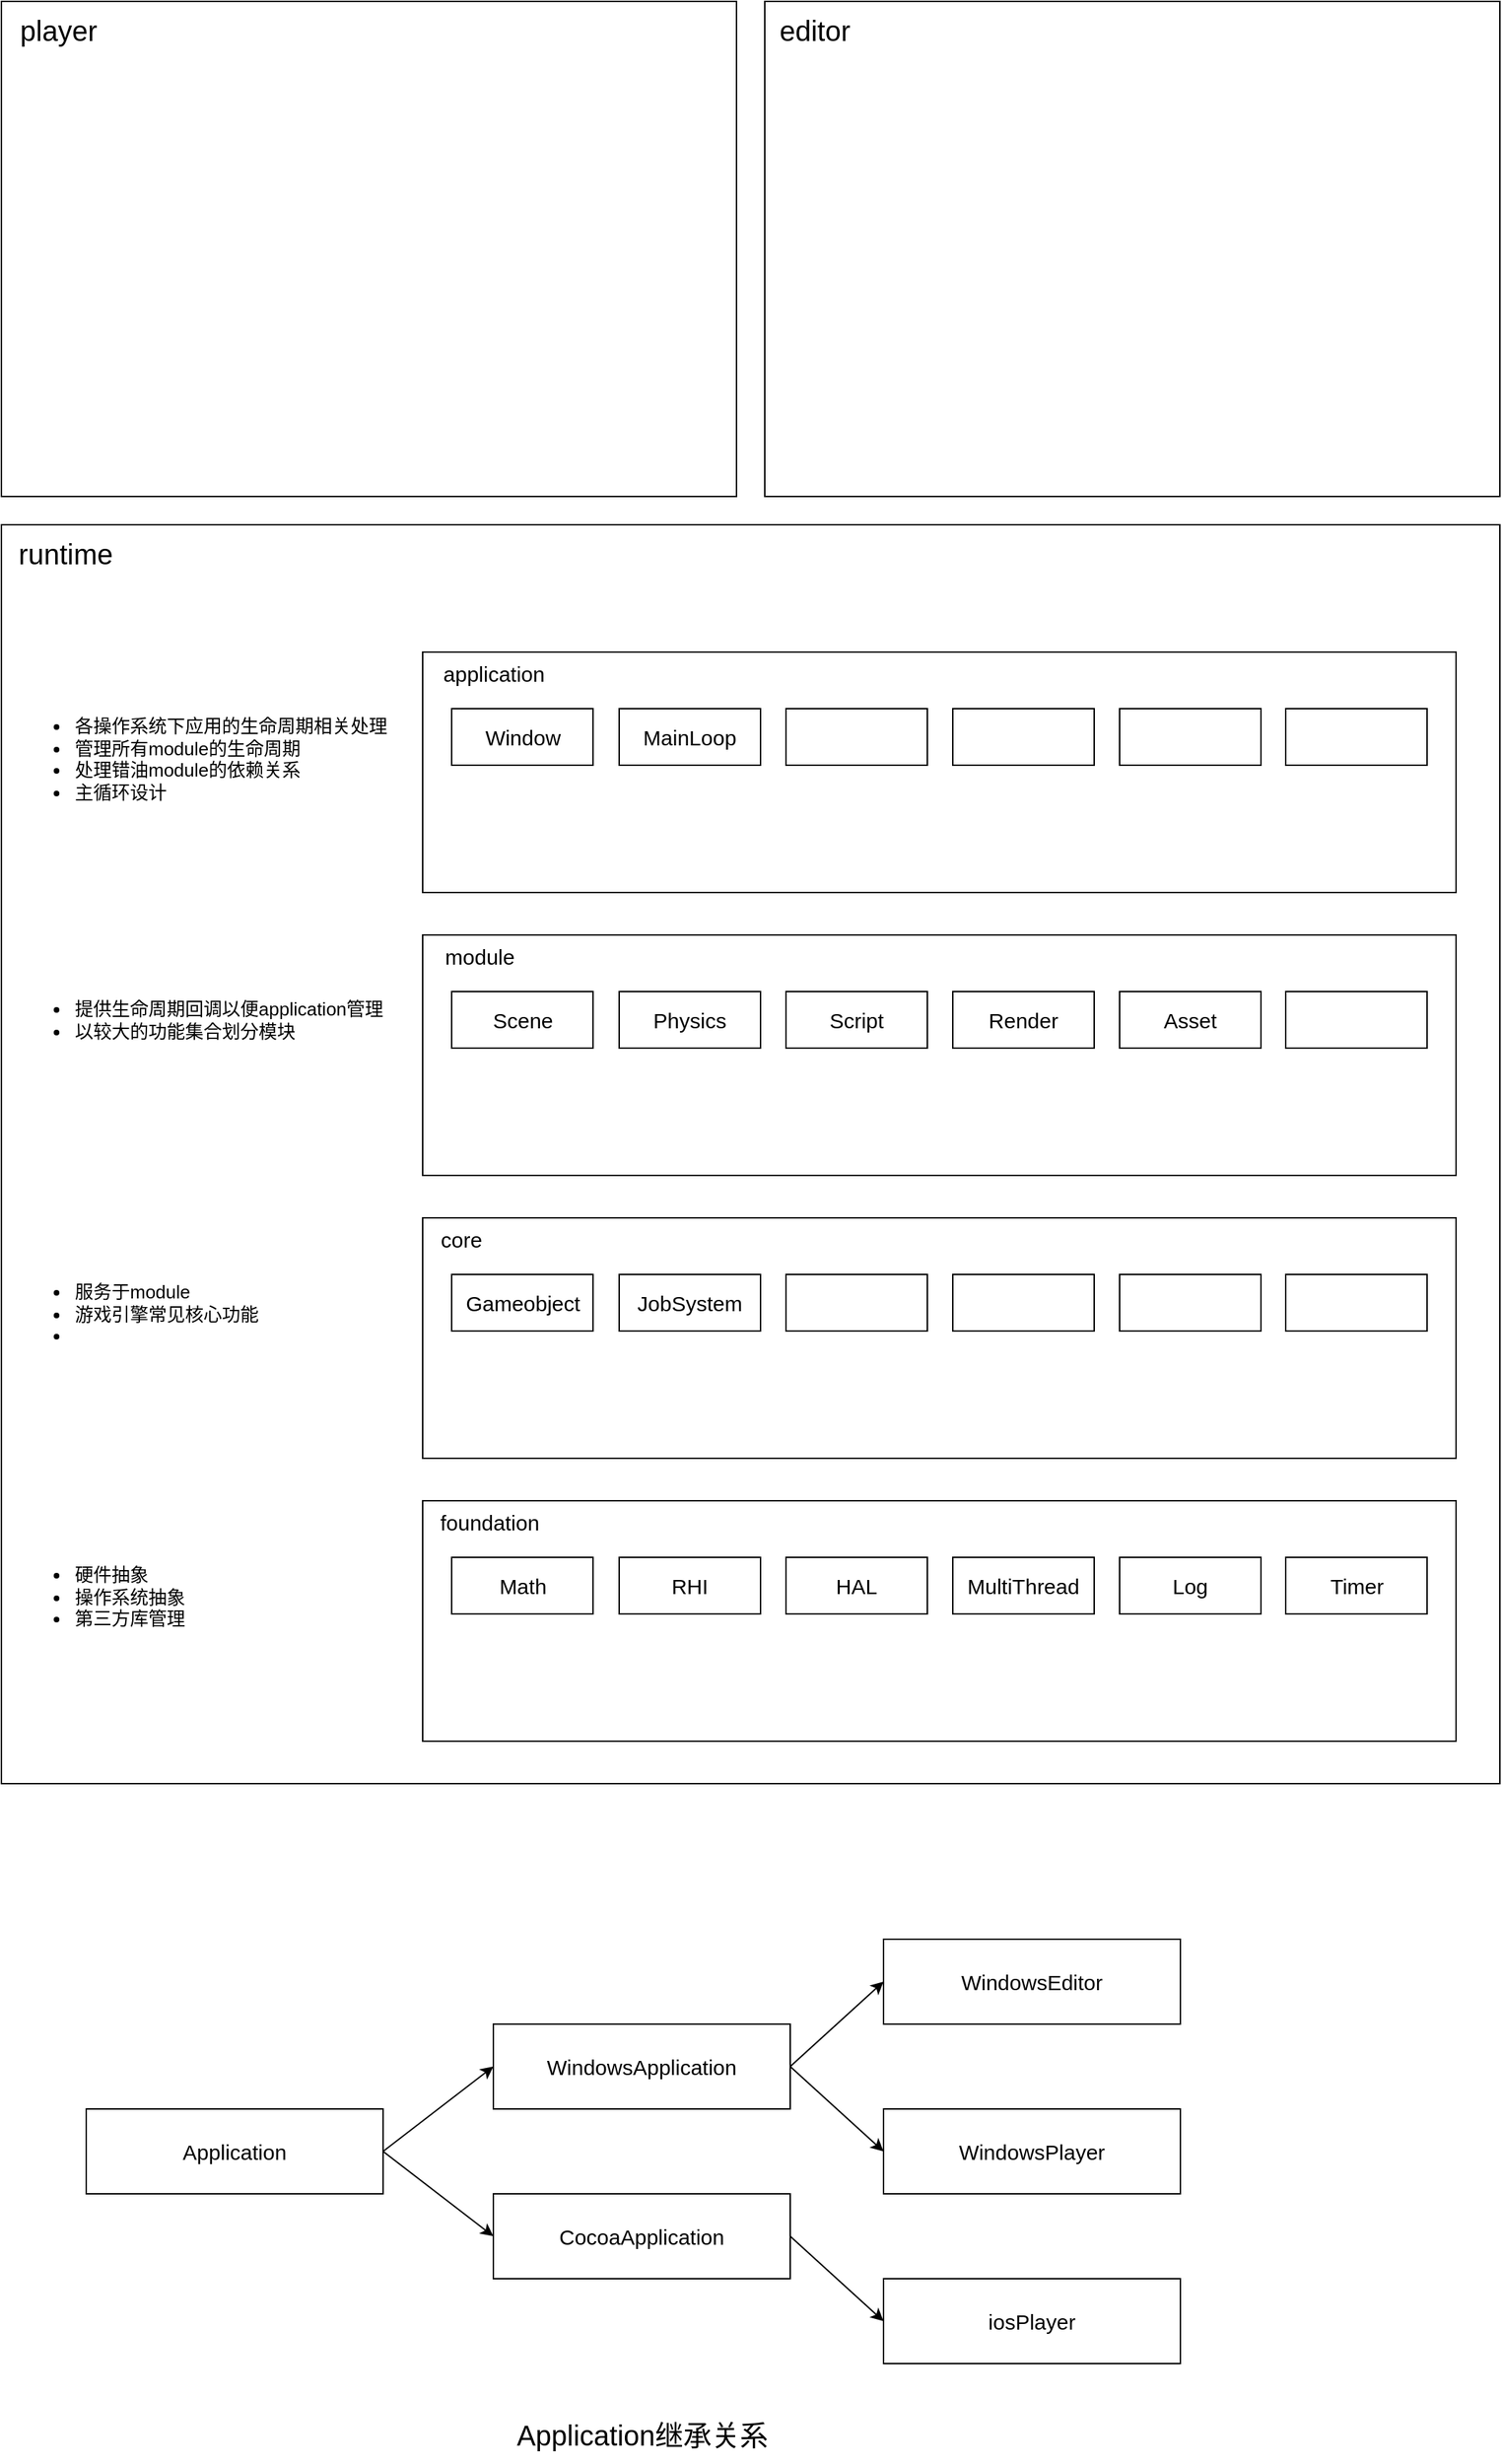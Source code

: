 <mxfile version="24.4.10" type="github" pages="3">
  <diagram name="引擎功能架构" id="1e07z1a-aaZHS4xv6QxE">
    <mxGraphModel dx="2624" dy="2124" grid="1" gridSize="10" guides="1" tooltips="1" connect="1" arrows="1" fold="1" page="1" pageScale="1" pageWidth="827" pageHeight="1169" math="0" shadow="0">
      <root>
        <mxCell id="0" />
        <mxCell id="1" parent="0" />
        <mxCell id="7k3UqjcpnUbHz8pqNFpB-55" value="" style="rounded=0;whiteSpace=wrap;html=1;" parent="1" vertex="1">
          <mxGeometry x="-250" y="280" width="1060" height="890" as="geometry" />
        </mxCell>
        <mxCell id="7k3UqjcpnUbHz8pqNFpB-15" value="" style="group" parent="1" vertex="1" connectable="0">
          <mxGeometry x="48" y="970" width="731" height="170" as="geometry" />
        </mxCell>
        <mxCell id="7k3UqjcpnUbHz8pqNFpB-1" value="" style="rounded=0;whiteSpace=wrap;html=1;" parent="7k3UqjcpnUbHz8pqNFpB-15" vertex="1">
          <mxGeometry width="731" height="170" as="geometry" />
        </mxCell>
        <mxCell id="7k3UqjcpnUbHz8pqNFpB-9" value="foundation" style="text;html=1;align=center;verticalAlign=middle;resizable=0;points=[];autosize=1;strokeColor=none;fillColor=none;fontSize=15;" parent="7k3UqjcpnUbHz8pqNFpB-15" vertex="1">
          <mxGeometry x="2" width="90" height="30" as="geometry" />
        </mxCell>
        <mxCell id="7k3UqjcpnUbHz8pqNFpB-6" value="Math" style="rounded=0;whiteSpace=wrap;html=1;fontSize=15;" parent="7k3UqjcpnUbHz8pqNFpB-15" vertex="1">
          <mxGeometry x="20.5" y="40" width="100" height="40" as="geometry" />
        </mxCell>
        <mxCell id="7k3UqjcpnUbHz8pqNFpB-10" value="RHI" style="rounded=0;whiteSpace=wrap;html=1;fontSize=15;" parent="7k3UqjcpnUbHz8pqNFpB-15" vertex="1">
          <mxGeometry x="139" y="40" width="100" height="40" as="geometry" />
        </mxCell>
        <mxCell id="7k3UqjcpnUbHz8pqNFpB-11" value="HAL" style="rounded=0;whiteSpace=wrap;html=1;fontSize=15;" parent="7k3UqjcpnUbHz8pqNFpB-15" vertex="1">
          <mxGeometry x="257" y="40" width="100" height="40" as="geometry" />
        </mxCell>
        <mxCell id="7k3UqjcpnUbHz8pqNFpB-12" value="MultiThread" style="rounded=0;whiteSpace=wrap;html=1;fontSize=15;" parent="7k3UqjcpnUbHz8pqNFpB-15" vertex="1">
          <mxGeometry x="375" y="40" width="100" height="40" as="geometry" />
        </mxCell>
        <mxCell id="7k3UqjcpnUbHz8pqNFpB-13" value="Log" style="rounded=0;whiteSpace=wrap;html=1;fontSize=15;" parent="7k3UqjcpnUbHz8pqNFpB-15" vertex="1">
          <mxGeometry x="493" y="40" width="100" height="40" as="geometry" />
        </mxCell>
        <mxCell id="7k3UqjcpnUbHz8pqNFpB-14" value="Timer" style="rounded=0;whiteSpace=wrap;html=1;fontSize=15;" parent="7k3UqjcpnUbHz8pqNFpB-15" vertex="1">
          <mxGeometry x="610.5" y="40" width="100" height="40" as="geometry" />
        </mxCell>
        <mxCell id="7k3UqjcpnUbHz8pqNFpB-26" value="" style="group" parent="1" vertex="1" connectable="0">
          <mxGeometry x="48" y="570" width="762" height="750" as="geometry" />
        </mxCell>
        <mxCell id="7k3UqjcpnUbHz8pqNFpB-27" value="" style="rounded=0;whiteSpace=wrap;html=1;" parent="7k3UqjcpnUbHz8pqNFpB-26" vertex="1">
          <mxGeometry width="731" height="170" as="geometry" />
        </mxCell>
        <mxCell id="7k3UqjcpnUbHz8pqNFpB-28" value="module" style="text;html=1;align=center;verticalAlign=middle;resizable=0;points=[];autosize=1;strokeColor=none;fillColor=none;fontSize=15;" parent="7k3UqjcpnUbHz8pqNFpB-26" vertex="1">
          <mxGeometry x="5" width="70" height="30" as="geometry" />
        </mxCell>
        <mxCell id="7k3UqjcpnUbHz8pqNFpB-29" value="Scene" style="rounded=0;whiteSpace=wrap;html=1;fontSize=15;" parent="7k3UqjcpnUbHz8pqNFpB-26" vertex="1">
          <mxGeometry x="20.5" y="40" width="100" height="40" as="geometry" />
        </mxCell>
        <mxCell id="7k3UqjcpnUbHz8pqNFpB-30" value="Physics" style="rounded=0;whiteSpace=wrap;html=1;fontSize=15;" parent="7k3UqjcpnUbHz8pqNFpB-26" vertex="1">
          <mxGeometry x="139" y="40" width="100" height="40" as="geometry" />
        </mxCell>
        <mxCell id="7k3UqjcpnUbHz8pqNFpB-31" value="Script" style="rounded=0;whiteSpace=wrap;html=1;fontSize=15;" parent="7k3UqjcpnUbHz8pqNFpB-26" vertex="1">
          <mxGeometry x="257" y="40" width="100" height="40" as="geometry" />
        </mxCell>
        <mxCell id="7k3UqjcpnUbHz8pqNFpB-32" value="Render" style="rounded=0;whiteSpace=wrap;html=1;fontSize=15;" parent="7k3UqjcpnUbHz8pqNFpB-26" vertex="1">
          <mxGeometry x="375" y="40" width="100" height="40" as="geometry" />
        </mxCell>
        <mxCell id="7k3UqjcpnUbHz8pqNFpB-33" value="Asset" style="rounded=0;whiteSpace=wrap;html=1;fontSize=15;" parent="7k3UqjcpnUbHz8pqNFpB-26" vertex="1">
          <mxGeometry x="493" y="40" width="100" height="40" as="geometry" />
        </mxCell>
        <mxCell id="7k3UqjcpnUbHz8pqNFpB-34" value="" style="rounded=0;whiteSpace=wrap;html=1;" parent="7k3UqjcpnUbHz8pqNFpB-26" vertex="1">
          <mxGeometry x="610.5" y="40" width="100" height="40" as="geometry" />
        </mxCell>
        <mxCell id="7k3UqjcpnUbHz8pqNFpB-17" value="" style="group" parent="1" vertex="1" connectable="0">
          <mxGeometry x="48" y="770" width="731" height="170" as="geometry" />
        </mxCell>
        <mxCell id="7k3UqjcpnUbHz8pqNFpB-18" value="" style="rounded=0;whiteSpace=wrap;html=1;" parent="7k3UqjcpnUbHz8pqNFpB-17" vertex="1">
          <mxGeometry width="731" height="170" as="geometry" />
        </mxCell>
        <mxCell id="7k3UqjcpnUbHz8pqNFpB-19" value="core" style="text;html=1;align=center;verticalAlign=middle;resizable=0;points=[];autosize=1;strokeColor=none;fillColor=none;fontSize=15;" parent="7k3UqjcpnUbHz8pqNFpB-17" vertex="1">
          <mxGeometry x="2" width="50" height="30" as="geometry" />
        </mxCell>
        <mxCell id="7k3UqjcpnUbHz8pqNFpB-20" value="Gameobject" style="rounded=0;whiteSpace=wrap;html=1;fontSize=15;" parent="7k3UqjcpnUbHz8pqNFpB-17" vertex="1">
          <mxGeometry x="20.5" y="40" width="100" height="40" as="geometry" />
        </mxCell>
        <mxCell id="7k3UqjcpnUbHz8pqNFpB-21" value="&lt;font style=&quot;font-size: 15px;&quot;&gt;JobSystem&lt;/font&gt;" style="rounded=0;whiteSpace=wrap;html=1;" parent="7k3UqjcpnUbHz8pqNFpB-17" vertex="1">
          <mxGeometry x="139" y="40" width="100" height="40" as="geometry" />
        </mxCell>
        <mxCell id="7k3UqjcpnUbHz8pqNFpB-22" value="" style="rounded=0;whiteSpace=wrap;html=1;" parent="7k3UqjcpnUbHz8pqNFpB-17" vertex="1">
          <mxGeometry x="257" y="40" width="100" height="40" as="geometry" />
        </mxCell>
        <mxCell id="7k3UqjcpnUbHz8pqNFpB-23" value="" style="rounded=0;whiteSpace=wrap;html=1;" parent="7k3UqjcpnUbHz8pqNFpB-17" vertex="1">
          <mxGeometry x="375" y="40" width="100" height="40" as="geometry" />
        </mxCell>
        <mxCell id="7k3UqjcpnUbHz8pqNFpB-24" value="" style="rounded=0;whiteSpace=wrap;html=1;" parent="7k3UqjcpnUbHz8pqNFpB-17" vertex="1">
          <mxGeometry x="493" y="40" width="100" height="40" as="geometry" />
        </mxCell>
        <mxCell id="7k3UqjcpnUbHz8pqNFpB-25" value="" style="rounded=0;whiteSpace=wrap;html=1;" parent="7k3UqjcpnUbHz8pqNFpB-17" vertex="1">
          <mxGeometry x="610.5" y="40" width="100" height="40" as="geometry" />
        </mxCell>
        <mxCell id="7k3UqjcpnUbHz8pqNFpB-35" value="" style="group;fontSize=12;" parent="1" vertex="1" connectable="0">
          <mxGeometry x="48" y="370" width="731" height="170" as="geometry" />
        </mxCell>
        <mxCell id="7k3UqjcpnUbHz8pqNFpB-36" value="" style="rounded=0;whiteSpace=wrap;html=1;" parent="7k3UqjcpnUbHz8pqNFpB-35" vertex="1">
          <mxGeometry width="731" height="170" as="geometry" />
        </mxCell>
        <mxCell id="7k3UqjcpnUbHz8pqNFpB-37" value="application" style="text;html=1;align=center;verticalAlign=middle;resizable=0;points=[];autosize=1;strokeColor=none;fillColor=none;fontSize=15;" parent="7k3UqjcpnUbHz8pqNFpB-35" vertex="1">
          <mxGeometry width="100" height="30" as="geometry" />
        </mxCell>
        <mxCell id="7k3UqjcpnUbHz8pqNFpB-38" value="&lt;font style=&quot;font-size: 15px;&quot;&gt;Window&lt;/font&gt;" style="rounded=0;whiteSpace=wrap;html=1;fontSize=15;" parent="7k3UqjcpnUbHz8pqNFpB-35" vertex="1">
          <mxGeometry x="20.5" y="40" width="100" height="40" as="geometry" />
        </mxCell>
        <mxCell id="7k3UqjcpnUbHz8pqNFpB-39" value="&lt;font style=&quot;font-size: 15px;&quot;&gt;MainLoop&lt;/font&gt;" style="rounded=0;whiteSpace=wrap;html=1;fontSize=15;" parent="7k3UqjcpnUbHz8pqNFpB-35" vertex="1">
          <mxGeometry x="139" y="40" width="100" height="40" as="geometry" />
        </mxCell>
        <mxCell id="7k3UqjcpnUbHz8pqNFpB-40" value="" style="rounded=0;whiteSpace=wrap;html=1;" parent="7k3UqjcpnUbHz8pqNFpB-35" vertex="1">
          <mxGeometry x="257" y="40" width="100" height="40" as="geometry" />
        </mxCell>
        <mxCell id="7k3UqjcpnUbHz8pqNFpB-41" value="" style="rounded=0;whiteSpace=wrap;html=1;" parent="7k3UqjcpnUbHz8pqNFpB-35" vertex="1">
          <mxGeometry x="375" y="40" width="100" height="40" as="geometry" />
        </mxCell>
        <mxCell id="7k3UqjcpnUbHz8pqNFpB-42" value="" style="rounded=0;whiteSpace=wrap;html=1;" parent="7k3UqjcpnUbHz8pqNFpB-35" vertex="1">
          <mxGeometry x="493" y="40" width="100" height="40" as="geometry" />
        </mxCell>
        <mxCell id="7k3UqjcpnUbHz8pqNFpB-43" value="" style="rounded=0;whiteSpace=wrap;html=1;" parent="7k3UqjcpnUbHz8pqNFpB-35" vertex="1">
          <mxGeometry x="610.5" y="40" width="100" height="40" as="geometry" />
        </mxCell>
        <mxCell id="7k3UqjcpnUbHz8pqNFpB-48" value="&lt;div style=&quot;font-size: 13px;&quot;&gt;&lt;ul style=&quot;font-size: 13px;&quot;&gt;&lt;li style=&quot;font-size: 13px;&quot;&gt;各操作系统下应用的生命周期相关处理&lt;/li&gt;&lt;li style=&quot;font-size: 13px;&quot;&gt;管理所有module的生命周期&lt;/li&gt;&lt;li style=&quot;font-size: 13px;&quot;&gt;处理错油module的依赖关系&lt;/li&gt;&lt;li style=&quot;font-size: 13px;&quot;&gt;主循环设计&lt;/li&gt;&lt;/ul&gt;&lt;/div&gt;&lt;div style=&quot;font-size: 13px;&quot;&gt;&lt;br style=&quot;font-size: 13px;&quot;&gt;&lt;/div&gt;&lt;div style=&quot;font-size: 13px;&quot;&gt;&lt;br style=&quot;font-size: 13px;&quot;&gt;&lt;/div&gt;" style="text;html=1;whiteSpace=wrap;overflow=hidden;rounded=0;fontSize=13;" parent="1" vertex="1">
          <mxGeometry x="-240" y="395" width="270" height="120" as="geometry" />
        </mxCell>
        <mxCell id="7k3UqjcpnUbHz8pqNFpB-49" value="&lt;div style=&quot;font-size: 13px;&quot;&gt;&lt;ul style=&quot;font-size: 13px;&quot;&gt;&lt;li style=&quot;font-size: 13px;&quot;&gt;提供生命周期回调以便application管理&lt;/li&gt;&lt;li style=&quot;font-size: 13px;&quot;&gt;以较大的功能集合划分模块&lt;/li&gt;&lt;/ul&gt;&lt;/div&gt;&lt;div style=&quot;font-size: 13px;&quot;&gt;&lt;br style=&quot;font-size: 13px;&quot;&gt;&lt;/div&gt;&lt;div style=&quot;font-size: 13px;&quot;&gt;&lt;br style=&quot;font-size: 13px;&quot;&gt;&lt;/div&gt;" style="text;html=1;whiteSpace=wrap;overflow=hidden;rounded=0;fontSize=13;" parent="1" vertex="1">
          <mxGeometry x="-240" y="595" width="270" height="145" as="geometry" />
        </mxCell>
        <mxCell id="7k3UqjcpnUbHz8pqNFpB-50" value="&lt;div style=&quot;font-size: 13px;&quot;&gt;&lt;ul style=&quot;font-size: 13px;&quot;&gt;&lt;li style=&quot;font-size: 13px;&quot;&gt;服务于module&lt;/li&gt;&lt;li style=&quot;font-size: 13px;&quot;&gt;游戏引擎常见核心功能&lt;/li&gt;&lt;li style=&quot;font-size: 13px;&quot;&gt;&lt;br style=&quot;font-size: 13px;&quot;&gt;&lt;/li&gt;&lt;/ul&gt;&lt;/div&gt;&lt;div style=&quot;font-size: 13px;&quot;&gt;&lt;br style=&quot;font-size: 13px;&quot;&gt;&lt;/div&gt;&lt;div style=&quot;font-size: 13px;&quot;&gt;&lt;br style=&quot;font-size: 13px;&quot;&gt;&lt;/div&gt;" style="text;html=1;whiteSpace=wrap;overflow=hidden;rounded=0;fontSize=13;" parent="1" vertex="1">
          <mxGeometry x="-240" y="795" width="270" height="120" as="geometry" />
        </mxCell>
        <mxCell id="7k3UqjcpnUbHz8pqNFpB-51" value="&lt;div style=&quot;font-size: 13px;&quot;&gt;&lt;ul style=&quot;font-size: 13px;&quot;&gt;&lt;li style=&quot;font-size: 13px;&quot;&gt;&lt;span style=&quot;background-color: initial; font-size: 13px;&quot;&gt;硬件抽象&lt;/span&gt;&lt;/li&gt;&lt;li style=&quot;font-size: 13px;&quot;&gt;&lt;span style=&quot;background-color: initial; font-size: 13px;&quot;&gt;操作系统抽象&lt;/span&gt;&lt;/li&gt;&lt;li style=&quot;font-size: 13px;&quot;&gt;&lt;span style=&quot;background-color: initial; font-size: 13px;&quot;&gt;第三方库管理&lt;/span&gt;&lt;/li&gt;&lt;/ul&gt;&lt;/div&gt;&lt;div style=&quot;font-size: 13px;&quot;&gt;&lt;br style=&quot;font-size: 13px;&quot;&gt;&lt;/div&gt;&lt;div style=&quot;font-size: 13px;&quot;&gt;&lt;br style=&quot;font-size: 13px;&quot;&gt;&lt;/div&gt;" style="text;html=1;whiteSpace=wrap;overflow=hidden;rounded=0;fontSize=13;" parent="1" vertex="1">
          <mxGeometry x="-240" y="995" width="270" height="120" as="geometry" />
        </mxCell>
        <mxCell id="7k3UqjcpnUbHz8pqNFpB-56" value="runtime" style="text;html=1;align=center;verticalAlign=middle;resizable=0;points=[];autosize=1;strokeColor=none;fillColor=none;fontSize=20;" parent="1" vertex="1">
          <mxGeometry x="-250" y="280" width="90" height="40" as="geometry" />
        </mxCell>
        <mxCell id="7k3UqjcpnUbHz8pqNFpB-57" value="" style="rounded=0;whiteSpace=wrap;html=1;" parent="1" vertex="1">
          <mxGeometry x="-250" y="-90" width="520" height="350" as="geometry" />
        </mxCell>
        <mxCell id="7k3UqjcpnUbHz8pqNFpB-58" value="" style="rounded=0;whiteSpace=wrap;html=1;" parent="1" vertex="1">
          <mxGeometry x="290" y="-90" width="520" height="350" as="geometry" />
        </mxCell>
        <mxCell id="7k3UqjcpnUbHz8pqNFpB-59" value="player" style="text;html=1;align=center;verticalAlign=middle;resizable=0;points=[];autosize=1;strokeColor=none;fillColor=none;fontSize=20;" parent="1" vertex="1">
          <mxGeometry x="-250" y="-90" width="80" height="40" as="geometry" />
        </mxCell>
        <mxCell id="7k3UqjcpnUbHz8pqNFpB-60" value="editor" style="text;html=1;align=center;verticalAlign=middle;resizable=0;points=[];autosize=1;strokeColor=none;fillColor=none;fontSize=20;" parent="1" vertex="1">
          <mxGeometry x="290" y="-90" width="70" height="40" as="geometry" />
        </mxCell>
        <mxCell id="44vHzGeN6vRUpSopq8bW-1" value="Application" style="rounded=0;whiteSpace=wrap;html=1;fontSize=15;" parent="1" vertex="1">
          <mxGeometry x="-190" y="1400" width="210" height="60" as="geometry" />
        </mxCell>
        <mxCell id="44vHzGeN6vRUpSopq8bW-2" value="WindowsApplication" style="rounded=0;whiteSpace=wrap;html=1;fontSize=15;" parent="1" vertex="1">
          <mxGeometry x="98" y="1340" width="210" height="60" as="geometry" />
        </mxCell>
        <mxCell id="44vHzGeN6vRUpSopq8bW-3" value="" style="endArrow=classic;html=1;rounded=0;exitX=1;exitY=0.5;exitDx=0;exitDy=0;entryX=0;entryY=0.5;entryDx=0;entryDy=0;" parent="1" source="44vHzGeN6vRUpSopq8bW-1" target="44vHzGeN6vRUpSopq8bW-2" edge="1">
          <mxGeometry width="50" height="50" relative="1" as="geometry">
            <mxPoint x="320" y="1540" as="sourcePoint" />
            <mxPoint x="370" y="1490" as="targetPoint" />
          </mxGeometry>
        </mxCell>
        <mxCell id="44vHzGeN6vRUpSopq8bW-4" value="CocoaApplication" style="rounded=0;whiteSpace=wrap;html=1;fontSize=15;" parent="1" vertex="1">
          <mxGeometry x="98" y="1460" width="210" height="60" as="geometry" />
        </mxCell>
        <mxCell id="44vHzGeN6vRUpSopq8bW-5" value="" style="endArrow=classic;html=1;rounded=0;exitX=1;exitY=0.5;exitDx=0;exitDy=0;entryX=0;entryY=0.5;entryDx=0;entryDy=0;" parent="1" source="44vHzGeN6vRUpSopq8bW-1" target="44vHzGeN6vRUpSopq8bW-4" edge="1">
          <mxGeometry width="50" height="50" relative="1" as="geometry">
            <mxPoint x="320" y="1540" as="sourcePoint" />
            <mxPoint x="370" y="1490" as="targetPoint" />
          </mxGeometry>
        </mxCell>
        <mxCell id="44vHzGeN6vRUpSopq8bW-6" value="WindowsEditor" style="rounded=0;whiteSpace=wrap;html=1;fontSize=15;" parent="1" vertex="1">
          <mxGeometry x="374" y="1280" width="210" height="60" as="geometry" />
        </mxCell>
        <mxCell id="44vHzGeN6vRUpSopq8bW-7" value="" style="endArrow=classic;html=1;rounded=0;exitX=1;exitY=0.5;exitDx=0;exitDy=0;entryX=0;entryY=0.5;entryDx=0;entryDy=0;" parent="1" source="44vHzGeN6vRUpSopq8bW-2" target="44vHzGeN6vRUpSopq8bW-6" edge="1">
          <mxGeometry width="50" height="50" relative="1" as="geometry">
            <mxPoint x="360" y="1260" as="sourcePoint" />
            <mxPoint x="410" y="1210" as="targetPoint" />
          </mxGeometry>
        </mxCell>
        <mxCell id="44vHzGeN6vRUpSopq8bW-8" value="WindowsPlayer" style="rounded=0;whiteSpace=wrap;html=1;fontSize=15;" parent="1" vertex="1">
          <mxGeometry x="374" y="1400" width="210" height="60" as="geometry" />
        </mxCell>
        <mxCell id="44vHzGeN6vRUpSopq8bW-9" value="" style="endArrow=classic;html=1;rounded=0;exitX=1;exitY=0.5;exitDx=0;exitDy=0;entryX=0;entryY=0.5;entryDx=0;entryDy=0;" parent="1" source="44vHzGeN6vRUpSopq8bW-2" target="44vHzGeN6vRUpSopq8bW-8" edge="1">
          <mxGeometry width="50" height="50" relative="1" as="geometry">
            <mxPoint x="340" y="1400" as="sourcePoint" />
            <mxPoint x="390" y="1350" as="targetPoint" />
          </mxGeometry>
        </mxCell>
        <mxCell id="44vHzGeN6vRUpSopq8bW-10" value="iosPlayer" style="rounded=0;whiteSpace=wrap;html=1;fontSize=15;" parent="1" vertex="1">
          <mxGeometry x="374" y="1520" width="210" height="60" as="geometry" />
        </mxCell>
        <mxCell id="44vHzGeN6vRUpSopq8bW-11" value="" style="endArrow=classic;html=1;rounded=0;exitX=1;exitY=0.5;exitDx=0;exitDy=0;entryX=0;entryY=0.5;entryDx=0;entryDy=0;" parent="1" source="44vHzGeN6vRUpSopq8bW-4" target="44vHzGeN6vRUpSopq8bW-10" edge="1">
          <mxGeometry width="50" height="50" relative="1" as="geometry">
            <mxPoint x="270" y="1620" as="sourcePoint" />
            <mxPoint x="320" y="1570" as="targetPoint" />
          </mxGeometry>
        </mxCell>
        <mxCell id="44vHzGeN6vRUpSopq8bW-12" value="Application继承关系" style="text;html=1;align=center;verticalAlign=middle;resizable=0;points=[];autosize=1;strokeColor=none;fillColor=none;fontSize=20;" parent="1" vertex="1">
          <mxGeometry x="103" y="1610" width="200" height="40" as="geometry" />
        </mxCell>
      </root>
    </mxGraphModel>
  </diagram>
  <diagram id="ugOjRUVrbVNdZimE5CBF" name="多线程封装继承体系">
    <mxGraphModel dx="2893" dy="-1240" grid="1" gridSize="10" guides="1" tooltips="1" connect="1" arrows="1" fold="1" page="1" pageScale="1" pageWidth="827" pageHeight="1169" math="0" shadow="0">
      <root>
        <mxCell id="0" />
        <mxCell id="1" parent="0" />
        <mxCell id="aRhJPYA3jMs-uzR9XvHV-1" value="Runnable" style="swimlane;fontStyle=1;align=center;verticalAlign=top;childLayout=stackLayout;horizontal=1;startSize=26;horizontalStack=0;resizeParent=1;resizeParentMax=0;resizeLast=0;collapsible=1;marginBottom=0;whiteSpace=wrap;html=1;" vertex="1" parent="1">
          <mxGeometry x="-340" y="2560" width="230" height="150" as="geometry">
            <mxRectangle x="-350" y="2420" width="100" height="30" as="alternateBounds" />
          </mxGeometry>
        </mxCell>
        <mxCell id="aRhJPYA3jMs-uzR9XvHV-2" value="-" style="text;strokeColor=none;fillColor=none;align=left;verticalAlign=top;spacingLeft=4;spacingRight=4;overflow=hidden;rotatable=0;points=[[0,0.5],[1,0.5]];portConstraint=eastwest;whiteSpace=wrap;html=1;" vertex="1" parent="aRhJPYA3jMs-uzR9XvHV-1">
          <mxGeometry y="26" width="230" height="26" as="geometry" />
        </mxCell>
        <mxCell id="aRhJPYA3jMs-uzR9XvHV-3" value="" style="line;strokeWidth=1;fillColor=none;align=left;verticalAlign=middle;spacingTop=-1;spacingLeft=3;spacingRight=3;rotatable=0;labelPosition=right;points=[];portConstraint=eastwest;strokeColor=inherit;" vertex="1" parent="aRhJPYA3jMs-uzR9XvHV-1">
          <mxGeometry y="52" width="230" height="8" as="geometry" />
        </mxCell>
        <mxCell id="aRhJPYA3jMs-uzR9XvHV-4" value="+ void Init();&lt;div&gt;+ void Run();&lt;/div&gt;&lt;div&gt;+ void Exit();&lt;/div&gt;" style="text;strokeColor=none;fillColor=none;align=left;verticalAlign=top;spacingLeft=4;spacingRight=4;overflow=hidden;rotatable=0;points=[[0,0.5],[1,0.5]];portConstraint=eastwest;whiteSpace=wrap;html=1;" vertex="1" parent="aRhJPYA3jMs-uzR9XvHV-1">
          <mxGeometry y="60" width="230" height="90" as="geometry" />
        </mxCell>
        <mxCell id="aRhJPYA3jMs-uzR9XvHV-5" value="RunnableThread" style="swimlane;fontStyle=1;align=center;verticalAlign=top;childLayout=stackLayout;horizontal=1;startSize=26;horizontalStack=0;resizeParent=1;resizeParentMax=0;resizeLast=0;collapsible=1;marginBottom=0;whiteSpace=wrap;html=1;" vertex="1" parent="1">
          <mxGeometry x="130" y="2520" width="230" height="230" as="geometry">
            <mxRectangle x="130" y="2520" width="100" height="30" as="alternateBounds" />
          </mxGeometry>
        </mxCell>
        <mxCell id="aRhJPYA3jMs-uzR9XvHV-6" value="# string Name;&lt;div&gt;# uint32 ThreadID;&lt;/div&gt;&lt;div&gt;# uint32 ThreadPriority;&lt;/div&gt;&lt;div&gt;# Event InitSyncEvent;&lt;/div&gt;" style="text;strokeColor=none;fillColor=none;align=left;verticalAlign=top;spacingLeft=4;spacingRight=4;overflow=hidden;rotatable=0;points=[[0,0.5],[1,0.5]];portConstraint=eastwest;whiteSpace=wrap;html=1;" vertex="1" parent="aRhJPYA3jMs-uzR9XvHV-5">
          <mxGeometry y="26" width="230" height="104" as="geometry" />
        </mxCell>
        <mxCell id="aRhJPYA3jMs-uzR9XvHV-7" value="" style="line;strokeWidth=1;fillColor=none;align=left;verticalAlign=middle;spacingTop=-1;spacingLeft=3;spacingRight=3;rotatable=0;labelPosition=right;points=[];portConstraint=eastwest;strokeColor=inherit;" vertex="1" parent="aRhJPYA3jMs-uzR9XvHV-5">
          <mxGeometry y="130" width="230" height="8" as="geometry" />
        </mxCell>
        <mxCell id="aRhJPYA3jMs-uzR9XvHV-8" value="+ RunnableThread* Create();&lt;div&gt;+ void Suspend();&lt;/div&gt;&lt;div&gt;+ void Kill();&lt;/div&gt;&lt;div&gt;+ void WaitForCompletion();&lt;/div&gt;" style="text;strokeColor=none;fillColor=none;align=left;verticalAlign=top;spacingLeft=4;spacingRight=4;overflow=hidden;rotatable=0;points=[[0,0.5],[1,0.5]];portConstraint=eastwest;whiteSpace=wrap;html=1;" vertex="1" parent="aRhJPYA3jMs-uzR9XvHV-5">
          <mxGeometry y="138" width="230" height="92" as="geometry" />
        </mxCell>
        <mxCell id="aRhJPYA3jMs-uzR9XvHV-9" value="&lt;span style=&quot;color: rgb(115, 124, 133); font-family: &amp;quot;open sans&amp;quot;, 宋体, SimSun, sans-serif; font-size: 16px; font-style: normal; font-variant-ligatures: normal; font-variant-caps: normal; font-weight: 400; letter-spacing: 0.16px; orphans: 2; text-align: start; text-indent: 0px; text-transform: none; widows: 2; word-spacing: 0px; -webkit-text-stroke-width: 0px; white-space: normal; background-color: rgb(255, 255, 255); text-decoration-thickness: initial; text-decoration-style: initial; text-decoration-color: initial; display: inline !important; float: none;&quot;&gt;To sum it up association is a very generic term used to represent when one class used the functionalities provided by another class. We say it&#39;s a composition if one parent class object owns another child class object and that child class object cannot meaningfully exist without the parent class object. If it can then it is called Aggregation.&lt;/span&gt;" style="text;whiteSpace=wrap;html=1;" vertex="1" parent="1">
          <mxGeometry x="-40" y="2370" width="560" height="140" as="geometry" />
        </mxCell>
        <mxCell id="aRhJPYA3jMs-uzR9XvHV-10" value="" style="endArrow=diamondThin;endFill=0;endSize=24;html=1;rounded=0;" edge="1" parent="1" source="aRhJPYA3jMs-uzR9XvHV-1" target="aRhJPYA3jMs-uzR9XvHV-5">
          <mxGeometry width="160" relative="1" as="geometry">
            <mxPoint x="-50" y="2560" as="sourcePoint" />
            <mxPoint x="110" y="2560" as="targetPoint" />
          </mxGeometry>
        </mxCell>
        <mxCell id="aRhJPYA3jMs-uzR9XvHV-11" value="# Runnable" style="edgeLabel;html=1;align=center;verticalAlign=middle;resizable=0;points=[];" vertex="1" connectable="0" parent="aRhJPYA3jMs-uzR9XvHV-10">
          <mxGeometry x="-0.135" y="1" relative="1" as="geometry">
            <mxPoint as="offset" />
          </mxGeometry>
        </mxCell>
        <mxCell id="aRhJPYA3jMs-uzR9XvHV-12" value="module/application" style="html=1;whiteSpace=wrap;" vertex="1" parent="1">
          <mxGeometry x="540" y="2606" width="180" height="50" as="geometry" />
        </mxCell>
        <mxCell id="aRhJPYA3jMs-uzR9XvHV-13" value="" style="endArrow=diamondThin;endFill=0;endSize=24;html=1;rounded=0;" edge="1" parent="1" source="aRhJPYA3jMs-uzR9XvHV-5" target="aRhJPYA3jMs-uzR9XvHV-12">
          <mxGeometry width="160" relative="1" as="geometry">
            <mxPoint x="420" y="2490" as="sourcePoint" />
            <mxPoint x="580" y="2490" as="targetPoint" />
          </mxGeometry>
        </mxCell>
        <mxCell id="aRhJPYA3jMs-uzR9XvHV-14" value="Extends" style="endArrow=block;endSize=16;endFill=0;html=1;rounded=0;" edge="1" parent="1" source="aRhJPYA3jMs-uzR9XvHV-15" target="aRhJPYA3jMs-uzR9XvHV-5">
          <mxGeometry width="160" relative="1" as="geometry">
            <mxPoint x="10" y="2770" as="sourcePoint" />
            <mxPoint x="340" y="2750" as="targetPoint" />
          </mxGeometry>
        </mxCell>
        <mxCell id="aRhJPYA3jMs-uzR9XvHV-15" value="RunnableThreadWin" style="swimlane;fontStyle=1;align=center;verticalAlign=top;childLayout=stackLayout;horizontal=1;startSize=26;horizontalStack=0;resizeParent=1;resizeParentMax=0;resizeLast=0;collapsible=1;marginBottom=0;whiteSpace=wrap;html=1;" vertex="1" collapsed="1" parent="1">
          <mxGeometry x="60" y="2856" width="180" height="30" as="geometry">
            <mxRectangle x="-20" y="2856" width="230" height="190" as="alternateBounds" />
          </mxGeometry>
        </mxCell>
        <mxCell id="aRhJPYA3jMs-uzR9XvHV-16" value="+ field: type" style="text;strokeColor=none;fillColor=none;align=left;verticalAlign=top;spacingLeft=4;spacingRight=4;overflow=hidden;rotatable=0;points=[[0,0.5],[1,0.5]];portConstraint=eastwest;whiteSpace=wrap;html=1;" vertex="1" parent="aRhJPYA3jMs-uzR9XvHV-15">
          <mxGeometry y="26" width="230" height="94" as="geometry" />
        </mxCell>
        <mxCell id="aRhJPYA3jMs-uzR9XvHV-17" value="" style="line;strokeWidth=1;fillColor=none;align=left;verticalAlign=middle;spacingTop=-1;spacingLeft=3;spacingRight=3;rotatable=0;labelPosition=right;points=[];portConstraint=eastwest;strokeColor=inherit;" vertex="1" parent="aRhJPYA3jMs-uzR9XvHV-15">
          <mxGeometry y="120" width="230" height="8" as="geometry" />
        </mxCell>
        <mxCell id="aRhJPYA3jMs-uzR9XvHV-18" value="+ method(type): type" style="text;strokeColor=none;fillColor=none;align=left;verticalAlign=top;spacingLeft=4;spacingRight=4;overflow=hidden;rotatable=0;points=[[0,0.5],[1,0.5]];portConstraint=eastwest;whiteSpace=wrap;html=1;" vertex="1" parent="aRhJPYA3jMs-uzR9XvHV-15">
          <mxGeometry y="128" width="230" height="62" as="geometry" />
        </mxCell>
        <mxCell id="aRhJPYA3jMs-uzR9XvHV-19" value="RunnableThreadPThread" style="swimlane;fontStyle=1;align=center;verticalAlign=top;childLayout=stackLayout;horizontal=1;startSize=26;horizontalStack=0;resizeParent=1;resizeParentMax=0;resizeLast=0;collapsible=1;marginBottom=0;whiteSpace=wrap;html=1;" vertex="1" collapsed="1" parent="1">
          <mxGeometry x="290" y="2856" width="200" height="30" as="geometry">
            <mxRectangle x="290" y="2856" width="230" height="188" as="alternateBounds" />
          </mxGeometry>
        </mxCell>
        <mxCell id="aRhJPYA3jMs-uzR9XvHV-20" value="+ field: type" style="text;strokeColor=none;fillColor=none;align=left;verticalAlign=top;spacingLeft=4;spacingRight=4;overflow=hidden;rotatable=0;points=[[0,0.5],[1,0.5]];portConstraint=eastwest;whiteSpace=wrap;html=1;" vertex="1" parent="aRhJPYA3jMs-uzR9XvHV-19">
          <mxGeometry y="26" width="230" height="94" as="geometry" />
        </mxCell>
        <mxCell id="aRhJPYA3jMs-uzR9XvHV-21" value="" style="line;strokeWidth=1;fillColor=none;align=left;verticalAlign=middle;spacingTop=-1;spacingLeft=3;spacingRight=3;rotatable=0;labelPosition=right;points=[];portConstraint=eastwest;strokeColor=inherit;" vertex="1" parent="aRhJPYA3jMs-uzR9XvHV-19">
          <mxGeometry y="120" width="230" height="8" as="geometry" />
        </mxCell>
        <mxCell id="aRhJPYA3jMs-uzR9XvHV-22" value="+ method(type): type" style="text;strokeColor=none;fillColor=none;align=left;verticalAlign=top;spacingLeft=4;spacingRight=4;overflow=hidden;rotatable=0;points=[[0,0.5],[1,0.5]];portConstraint=eastwest;whiteSpace=wrap;html=1;" vertex="1" parent="aRhJPYA3jMs-uzR9XvHV-19">
          <mxGeometry y="128" width="230" height="60" as="geometry" />
        </mxCell>
        <mxCell id="aRhJPYA3jMs-uzR9XvHV-23" value="Extends" style="endArrow=block;endSize=16;endFill=0;html=1;rounded=0;" edge="1" parent="1" source="aRhJPYA3jMs-uzR9XvHV-19" target="aRhJPYA3jMs-uzR9XvHV-5">
          <mxGeometry width="160" relative="1" as="geometry">
            <mxPoint x="340" y="2780" as="sourcePoint" />
            <mxPoint x="340" y="2616" as="targetPoint" />
          </mxGeometry>
        </mxCell>
        <mxCell id="aRhJPYA3jMs-uzR9XvHV-24" value="RunnableThreadApple" style="swimlane;fontStyle=1;align=center;verticalAlign=top;childLayout=stackLayout;horizontal=1;startSize=26;horizontalStack=0;resizeParent=1;resizeParentMax=0;resizeLast=0;collapsible=1;marginBottom=0;whiteSpace=wrap;html=1;" vertex="1" collapsed="1" parent="1">
          <mxGeometry x="290" y="2960" width="200" height="30" as="geometry">
            <mxRectangle x="290" y="2856" width="230" height="188" as="alternateBounds" />
          </mxGeometry>
        </mxCell>
        <mxCell id="aRhJPYA3jMs-uzR9XvHV-25" value="+ field: type" style="text;strokeColor=none;fillColor=none;align=left;verticalAlign=top;spacingLeft=4;spacingRight=4;overflow=hidden;rotatable=0;points=[[0,0.5],[1,0.5]];portConstraint=eastwest;whiteSpace=wrap;html=1;" vertex="1" parent="aRhJPYA3jMs-uzR9XvHV-24">
          <mxGeometry y="26" width="230" height="94" as="geometry" />
        </mxCell>
        <mxCell id="aRhJPYA3jMs-uzR9XvHV-26" value="" style="line;strokeWidth=1;fillColor=none;align=left;verticalAlign=middle;spacingTop=-1;spacingLeft=3;spacingRight=3;rotatable=0;labelPosition=right;points=[];portConstraint=eastwest;strokeColor=inherit;" vertex="1" parent="aRhJPYA3jMs-uzR9XvHV-24">
          <mxGeometry y="120" width="230" height="8" as="geometry" />
        </mxCell>
        <mxCell id="aRhJPYA3jMs-uzR9XvHV-27" value="+ method(type): type" style="text;strokeColor=none;fillColor=none;align=left;verticalAlign=top;spacingLeft=4;spacingRight=4;overflow=hidden;rotatable=0;points=[[0,0.5],[1,0.5]];portConstraint=eastwest;whiteSpace=wrap;html=1;" vertex="1" parent="aRhJPYA3jMs-uzR9XvHV-24">
          <mxGeometry y="128" width="230" height="60" as="geometry" />
        </mxCell>
        <mxCell id="aRhJPYA3jMs-uzR9XvHV-28" value="Extends" style="endArrow=block;endSize=16;endFill=0;html=1;rounded=0;" edge="1" parent="1" source="aRhJPYA3jMs-uzR9XvHV-24" target="aRhJPYA3jMs-uzR9XvHV-19">
          <mxGeometry width="160" relative="1" as="geometry">
            <mxPoint x="391" y="2866" as="sourcePoint" />
            <mxPoint x="326" y="2760" as="targetPoint" />
          </mxGeometry>
        </mxCell>
      </root>
    </mxGraphModel>
  </diagram>
  <diagram id="M0W2JKAtKPiKNnmSZvdE" name="线程架构设计">
    <mxGraphModel dx="2893" dy="-71" grid="1" gridSize="10" guides="1" tooltips="1" connect="1" arrows="1" fold="1" page="1" pageScale="1" pageWidth="827" pageHeight="1169" math="0" shadow="0">
      <root>
        <mxCell id="0" />
        <mxCell id="1" parent="0" />
        <mxCell id="7QBGNHzUY9ZoyIrd2Sxf-1" value="" style="endArrow=none;html=1;rounded=0;strokeColor=#7EA6E0;" edge="1" parent="1">
          <mxGeometry width="50" height="50" relative="1" as="geometry">
            <mxPoint x="-390" y="1754" as="sourcePoint" />
            <mxPoint x="1170" y="1754" as="targetPoint" />
          </mxGeometry>
        </mxCell>
        <mxCell id="7QBGNHzUY9ZoyIrd2Sxf-2" value="" style="endArrow=none;html=1;rounded=0;strokeColor=#7EA6E0;" edge="1" parent="1">
          <mxGeometry width="50" height="50" relative="1" as="geometry">
            <mxPoint x="-390" y="1834" as="sourcePoint" />
            <mxPoint x="1170" y="1834" as="targetPoint" />
          </mxGeometry>
        </mxCell>
        <mxCell id="7QBGNHzUY9ZoyIrd2Sxf-3" value="" style="endArrow=none;html=1;rounded=0;strokeColor=#7EA6E0;" edge="1" parent="1">
          <mxGeometry width="50" height="50" relative="1" as="geometry">
            <mxPoint x="-390" y="1914" as="sourcePoint" />
            <mxPoint x="1170" y="1914" as="targetPoint" />
          </mxGeometry>
        </mxCell>
        <mxCell id="7QBGNHzUY9ZoyIrd2Sxf-4" value="" style="endArrow=none;html=1;rounded=0;strokeColor=#7EA6E0;" edge="1" parent="1">
          <mxGeometry width="50" height="50" relative="1" as="geometry">
            <mxPoint x="-390" y="1994" as="sourcePoint" />
            <mxPoint x="1170" y="1994" as="targetPoint" />
          </mxGeometry>
        </mxCell>
        <mxCell id="7QBGNHzUY9ZoyIrd2Sxf-5" value="" style="endArrow=none;html=1;rounded=0;strokeColor=#7EA6E0;" edge="1" parent="1">
          <mxGeometry width="50" height="50" relative="1" as="geometry">
            <mxPoint x="-390" y="2074" as="sourcePoint" />
            <mxPoint x="1170" y="2074" as="targetPoint" />
          </mxGeometry>
        </mxCell>
        <mxCell id="7QBGNHzUY9ZoyIrd2Sxf-6" value="" style="endArrow=none;html=1;rounded=0;strokeColor=#7EA6E0;" edge="1" parent="1">
          <mxGeometry width="50" height="50" relative="1" as="geometry">
            <mxPoint x="-390" y="2154" as="sourcePoint" />
            <mxPoint x="1170" y="2154" as="targetPoint" />
          </mxGeometry>
        </mxCell>
        <mxCell id="7QBGNHzUY9ZoyIrd2Sxf-8" value="主线程初始化" style="rounded=1;whiteSpace=wrap;html=1;fontSize=15;" vertex="1" parent="1">
          <mxGeometry x="-390" y="1764" width="120" height="60" as="geometry" />
        </mxCell>
        <mxCell id="7QBGNHzUY9ZoyIrd2Sxf-9" value="主线程" style="text;html=1;align=center;verticalAlign=middle;resizable=0;points=[];autosize=1;strokeColor=none;fillColor=none;fontSize=20;" vertex="1" parent="1">
          <mxGeometry x="-510" y="1774" width="80" height="40" as="geometry" />
        </mxCell>
        <mxCell id="7QBGNHzUY9ZoyIrd2Sxf-10" value="渲染线程" style="text;html=1;align=center;verticalAlign=middle;resizable=0;points=[];autosize=1;strokeColor=none;fillColor=none;fontSize=20;" vertex="1" parent="1">
          <mxGeometry x="-520" y="1854" width="100" height="40" as="geometry" />
        </mxCell>
        <mxCell id="7QBGNHzUY9ZoyIrd2Sxf-11" value="工作线程1" style="text;html=1;align=center;verticalAlign=middle;resizable=0;points=[];autosize=1;strokeColor=none;fillColor=none;fontSize=20;" vertex="1" parent="1">
          <mxGeometry x="-515" y="1934" width="110" height="40" as="geometry" />
        </mxCell>
        <mxCell id="7QBGNHzUY9ZoyIrd2Sxf-12" value="工作线程2" style="text;html=1;align=center;verticalAlign=middle;resizable=0;points=[];autosize=1;strokeColor=none;fillColor=none;fontSize=20;" vertex="1" parent="1">
          <mxGeometry x="-515" y="2014" width="110" height="40" as="geometry" />
        </mxCell>
        <mxCell id="7QBGNHzUY9ZoyIrd2Sxf-13" value="工作线程N" style="text;html=1;align=center;verticalAlign=middle;resizable=0;points=[];autosize=1;strokeColor=none;fillColor=none;fontSize=20;" vertex="1" parent="1">
          <mxGeometry x="-520" y="2094" width="120" height="40" as="geometry" />
        </mxCell>
        <mxCell id="7QBGNHzUY9ZoyIrd2Sxf-14" value="&lt;div&gt;创建渲染线程&lt;br&gt;&lt;/div&gt;" style="rounded=1;whiteSpace=wrap;html=1;fontSize=15;" vertex="1" parent="1">
          <mxGeometry x="10" y="1764" width="120" height="60" as="geometry" />
        </mxCell>
        <mxCell id="7QBGNHzUY9ZoyIrd2Sxf-15" value="创建工作线程池" style="rounded=1;whiteSpace=wrap;html=1;fontSize=15;" vertex="1" parent="1">
          <mxGeometry x="-190" y="1764" width="120" height="60" as="geometry" />
        </mxCell>
        <mxCell id="7QBGNHzUY9ZoyIrd2Sxf-16" value="渲染线程初始化" style="rounded=1;whiteSpace=wrap;html=1;fontSize=15;" vertex="1" parent="1">
          <mxGeometry x="10" y="1844" width="120" height="60" as="geometry" />
        </mxCell>
        <mxCell id="7QBGNHzUY9ZoyIrd2Sxf-17" value="" style="endArrow=classic;html=1;rounded=0;exitX=0.5;exitY=1;exitDx=0;exitDy=0;entryX=0.5;entryY=0;entryDx=0;entryDy=0;" edge="1" parent="1" source="7QBGNHzUY9ZoyIrd2Sxf-14" target="7QBGNHzUY9ZoyIrd2Sxf-16">
          <mxGeometry width="50" height="50" relative="1" as="geometry">
            <mxPoint x="-130" y="2184" as="sourcePoint" />
            <mxPoint x="-80" y="2134" as="targetPoint" />
          </mxGeometry>
        </mxCell>
        <mxCell id="7QBGNHzUY9ZoyIrd2Sxf-18" value="" style="rounded=1;whiteSpace=wrap;html=1;dashed=1;fillColor=none;" vertex="1" parent="1">
          <mxGeometry x="-200" y="1914" width="140" height="240" as="geometry" />
        </mxCell>
        <mxCell id="7QBGNHzUY9ZoyIrd2Sxf-19" value="工作线程初始化" style="rounded=1;whiteSpace=wrap;html=1;fontSize=15;" vertex="1" parent="1">
          <mxGeometry x="-190" y="1924" width="120" height="60" as="geometry" />
        </mxCell>
        <mxCell id="7QBGNHzUY9ZoyIrd2Sxf-20" value="" style="endArrow=classic;html=1;rounded=0;exitX=0.5;exitY=1;exitDx=0;exitDy=0;entryX=0.5;entryY=0;entryDx=0;entryDy=0;" edge="1" parent="1" source="7QBGNHzUY9ZoyIrd2Sxf-15" target="7QBGNHzUY9ZoyIrd2Sxf-18">
          <mxGeometry width="50" height="50" relative="1" as="geometry">
            <mxPoint x="-100" y="1644" as="sourcePoint" />
            <mxPoint x="-20" y="1894" as="targetPoint" />
          </mxGeometry>
        </mxCell>
        <mxCell id="7QBGNHzUY9ZoyIrd2Sxf-21" value="工作线程初始化" style="rounded=1;whiteSpace=wrap;html=1;fontSize=15;" vertex="1" parent="1">
          <mxGeometry x="-190" y="2004" width="120" height="60" as="geometry" />
        </mxCell>
        <mxCell id="7QBGNHzUY9ZoyIrd2Sxf-22" value="工作线程初始化" style="rounded=1;whiteSpace=wrap;html=1;fontSize=15;" vertex="1" parent="1">
          <mxGeometry x="-190" y="2084" width="120" height="60" as="geometry" />
        </mxCell>
        <mxCell id="7QBGNHzUY9ZoyIrd2Sxf-23" value="" style="endArrow=classic;html=1;rounded=0;exitX=1;exitY=0.5;exitDx=0;exitDy=0;entryX=0;entryY=0.5;entryDx=0;entryDy=0;" edge="1" parent="1" source="7QBGNHzUY9ZoyIrd2Sxf-18" target="7QBGNHzUY9ZoyIrd2Sxf-26">
          <mxGeometry width="50" height="50" relative="1" as="geometry">
            <mxPoint x="94" y="2044" as="sourcePoint" />
            <mxPoint x="99" y="2034" as="targetPoint" />
          </mxGeometry>
        </mxCell>
        <mxCell id="7QBGNHzUY9ZoyIrd2Sxf-24" value="执行渲染命令" style="rounded=1;whiteSpace=wrap;html=1;fontSize=15;" vertex="1" parent="1">
          <mxGeometry x="210" y="1844" width="120" height="60" as="geometry" />
        </mxCell>
        <mxCell id="7QBGNHzUY9ZoyIrd2Sxf-25" value="" style="endArrow=classic;html=1;rounded=0;exitX=1;exitY=0.5;exitDx=0;exitDy=0;entryX=0;entryY=0.5;entryDx=0;entryDy=0;" edge="1" parent="1" source="7QBGNHzUY9ZoyIrd2Sxf-16" target="7QBGNHzUY9ZoyIrd2Sxf-24">
          <mxGeometry width="50" height="50" relative="1" as="geometry">
            <mxPoint x="-10" y="1684" as="sourcePoint" />
            <mxPoint x="40" y="1634" as="targetPoint" />
          </mxGeometry>
        </mxCell>
        <mxCell id="7QBGNHzUY9ZoyIrd2Sxf-26" value="" style="rounded=1;whiteSpace=wrap;html=1;dashed=1;fillColor=none;" vertex="1" parent="1">
          <mxGeometry x="200" y="1914" width="140" height="240" as="geometry" />
        </mxCell>
        <mxCell id="7QBGNHzUY9ZoyIrd2Sxf-27" value="执行线程工作" style="rounded=1;whiteSpace=wrap;html=1;fontSize=15;" vertex="1" parent="1">
          <mxGeometry x="210" y="1924" width="120" height="60" as="geometry" />
        </mxCell>
        <mxCell id="7QBGNHzUY9ZoyIrd2Sxf-28" value="执行线程工作" style="rounded=1;whiteSpace=wrap;html=1;fontSize=15;" vertex="1" parent="1">
          <mxGeometry x="210" y="2004" width="120" height="60" as="geometry" />
        </mxCell>
        <mxCell id="7QBGNHzUY9ZoyIrd2Sxf-29" value="执行线程工作" style="rounded=1;whiteSpace=wrap;html=1;fontSize=15;" vertex="1" parent="1">
          <mxGeometry x="210" y="2084" width="120" height="60" as="geometry" />
        </mxCell>
        <mxCell id="7QBGNHzUY9ZoyIrd2Sxf-30" value="引擎主线程循环" style="rounded=1;whiteSpace=wrap;html=1;fontSize=15;" vertex="1" parent="1">
          <mxGeometry x="210" y="1764" width="120" height="60" as="geometry" />
        </mxCell>
        <mxCell id="7QBGNHzUY9ZoyIrd2Sxf-31" value="" style="endArrow=classic;html=1;rounded=0;exitX=1;exitY=0.5;exitDx=0;exitDy=0;entryX=0;entryY=0.5;entryDx=0;entryDy=0;" edge="1" parent="1" source="7QBGNHzUY9ZoyIrd2Sxf-15" target="7QBGNHzUY9ZoyIrd2Sxf-14">
          <mxGeometry width="50" height="50" relative="1" as="geometry">
            <mxPoint x="30" y="1704" as="sourcePoint" />
            <mxPoint x="80" y="1654" as="targetPoint" />
          </mxGeometry>
        </mxCell>
        <mxCell id="7QBGNHzUY9ZoyIrd2Sxf-32" value="" style="endArrow=classic;html=1;rounded=0;exitX=1;exitY=0.5;exitDx=0;exitDy=0;entryX=0;entryY=0.5;entryDx=0;entryDy=0;" edge="1" parent="1" source="7QBGNHzUY9ZoyIrd2Sxf-8" target="7QBGNHzUY9ZoyIrd2Sxf-15">
          <mxGeometry width="50" height="50" relative="1" as="geometry">
            <mxPoint x="30" y="1684" as="sourcePoint" />
            <mxPoint x="80" y="1634" as="targetPoint" />
          </mxGeometry>
        </mxCell>
        <mxCell id="7QBGNHzUY9ZoyIrd2Sxf-33" value="" style="endArrow=classic;html=1;rounded=0;exitX=1;exitY=0.5;exitDx=0;exitDy=0;entryX=0;entryY=0.5;entryDx=0;entryDy=0;" edge="1" parent="1" source="7QBGNHzUY9ZoyIrd2Sxf-14" target="7QBGNHzUY9ZoyIrd2Sxf-30">
          <mxGeometry width="50" height="50" relative="1" as="geometry">
            <mxPoint x="120" y="1674" as="sourcePoint" />
            <mxPoint x="170" y="1624" as="targetPoint" />
          </mxGeometry>
        </mxCell>
        <mxCell id="7QBGNHzUY9ZoyIrd2Sxf-34" value="等待所有线程&lt;br&gt;退出" style="rounded=1;whiteSpace=wrap;html=1;fontSize=15;" vertex="1" parent="1">
          <mxGeometry x="810" y="1764" width="120" height="60" as="geometry" />
        </mxCell>
        <mxCell id="7QBGNHzUY9ZoyIrd2Sxf-35" value="退出渲染线程" style="rounded=1;whiteSpace=wrap;html=1;fontSize=15;" vertex="1" parent="1">
          <mxGeometry x="410" y="1844" width="120" height="60" as="geometry" />
        </mxCell>
        <mxCell id="7QBGNHzUY9ZoyIrd2Sxf-36" value="" style="endArrow=classic;html=1;rounded=0;exitX=1;exitY=0.5;exitDx=0;exitDy=0;entryX=0;entryY=0.5;entryDx=0;entryDy=0;" edge="1" parent="1" source="7QBGNHzUY9ZoyIrd2Sxf-24" target="7QBGNHzUY9ZoyIrd2Sxf-35">
          <mxGeometry width="50" height="50" relative="1" as="geometry">
            <mxPoint x="250" y="1654" as="sourcePoint" />
            <mxPoint x="300" y="1604" as="targetPoint" />
          </mxGeometry>
        </mxCell>
        <mxCell id="7QBGNHzUY9ZoyIrd2Sxf-37" value="" style="rounded=1;whiteSpace=wrap;html=1;dashed=1;fillColor=none;" vertex="1" parent="1">
          <mxGeometry x="600" y="1914" width="140" height="240" as="geometry" />
        </mxCell>
        <mxCell id="7QBGNHzUY9ZoyIrd2Sxf-38" value="退出工作线程" style="rounded=1;whiteSpace=wrap;html=1;fontSize=15;" vertex="1" parent="1">
          <mxGeometry x="610" y="1924" width="120" height="60" as="geometry" />
        </mxCell>
        <mxCell id="7QBGNHzUY9ZoyIrd2Sxf-39" value="退出工作线程" style="rounded=1;whiteSpace=wrap;html=1;fontSize=15;" vertex="1" parent="1">
          <mxGeometry x="610" y="2004" width="120" height="60" as="geometry" />
        </mxCell>
        <mxCell id="7QBGNHzUY9ZoyIrd2Sxf-40" value="退出工作线程" style="rounded=1;whiteSpace=wrap;html=1;fontSize=15;" vertex="1" parent="1">
          <mxGeometry x="610" y="2084" width="120" height="60" as="geometry" />
        </mxCell>
        <mxCell id="7QBGNHzUY9ZoyIrd2Sxf-41" value="" style="endArrow=classic;html=1;rounded=0;exitX=1;exitY=0.5;exitDx=0;exitDy=0;entryX=0;entryY=0.5;entryDx=0;entryDy=0;" edge="1" parent="1" source="7QBGNHzUY9ZoyIrd2Sxf-26" target="7QBGNHzUY9ZoyIrd2Sxf-37">
          <mxGeometry width="50" height="50" relative="1" as="geometry">
            <mxPoint x="400" y="2044" as="sourcePoint" />
            <mxPoint x="450" y="1994" as="targetPoint" />
          </mxGeometry>
        </mxCell>
        <mxCell id="7QBGNHzUY9ZoyIrd2Sxf-42" value="&lt;div&gt;通知渲染线程&lt;br&gt;退出&lt;br&gt;&lt;/div&gt;" style="rounded=1;whiteSpace=wrap;html=1;fontSize=15;" vertex="1" parent="1">
          <mxGeometry x="410" y="1764" width="120" height="60" as="geometry" />
        </mxCell>
        <mxCell id="7QBGNHzUY9ZoyIrd2Sxf-43" value="" style="endArrow=classic;html=1;rounded=0;exitX=0.5;exitY=1;exitDx=0;exitDy=0;entryX=0.5;entryY=0;entryDx=0;entryDy=0;" edge="1" parent="1" source="7QBGNHzUY9ZoyIrd2Sxf-42" target="7QBGNHzUY9ZoyIrd2Sxf-35">
          <mxGeometry width="50" height="50" relative="1" as="geometry">
            <mxPoint x="420" y="1584" as="sourcePoint" />
            <mxPoint x="470" y="1534" as="targetPoint" />
          </mxGeometry>
        </mxCell>
        <mxCell id="7QBGNHzUY9ZoyIrd2Sxf-44" value="" style="endArrow=classic;html=1;rounded=0;exitX=1;exitY=0.5;exitDx=0;exitDy=0;entryX=0;entryY=0.5;entryDx=0;entryDy=0;" edge="1" parent="1" source="7QBGNHzUY9ZoyIrd2Sxf-30" target="7QBGNHzUY9ZoyIrd2Sxf-42">
          <mxGeometry width="50" height="50" relative="1" as="geometry">
            <mxPoint x="340" y="1594" as="sourcePoint" />
            <mxPoint x="390" y="1544" as="targetPoint" />
          </mxGeometry>
        </mxCell>
        <mxCell id="7QBGNHzUY9ZoyIrd2Sxf-45" value="" style="endArrow=classic;html=1;rounded=0;exitX=1;exitY=0.5;exitDx=0;exitDy=0;entryX=0;entryY=0.5;entryDx=0;entryDy=0;" edge="1" parent="1">
          <mxGeometry width="50" height="50" relative="1" as="geometry">
            <mxPoint x="530" y="1793.41" as="sourcePoint" />
            <mxPoint x="610" y="1793.41" as="targetPoint" />
          </mxGeometry>
        </mxCell>
        <mxCell id="7QBGNHzUY9ZoyIrd2Sxf-46" value="&lt;div&gt;通知工作线程&lt;br&gt;退出&lt;br&gt;&lt;/div&gt;" style="rounded=1;whiteSpace=wrap;html=1;fontSize=15;" vertex="1" parent="1">
          <mxGeometry x="610" y="1764" width="120" height="60" as="geometry" />
        </mxCell>
        <mxCell id="7QBGNHzUY9ZoyIrd2Sxf-47" value="" style="endArrow=classic;html=1;rounded=0;exitX=0.5;exitY=1;exitDx=0;exitDy=0;entryX=0.5;entryY=0;entryDx=0;entryDy=0;" edge="1" parent="1" source="7QBGNHzUY9ZoyIrd2Sxf-46" target="7QBGNHzUY9ZoyIrd2Sxf-37">
          <mxGeometry width="50" height="50" relative="1" as="geometry">
            <mxPoint x="670" y="1624" as="sourcePoint" />
            <mxPoint x="720" y="1574" as="targetPoint" />
          </mxGeometry>
        </mxCell>
        <mxCell id="7QBGNHzUY9ZoyIrd2Sxf-48" value="" style="endArrow=classic;html=1;rounded=0;exitX=1;exitY=0.5;exitDx=0;exitDy=0;entryX=0;entryY=0.5;entryDx=0;entryDy=0;" edge="1" parent="1" source="7QBGNHzUY9ZoyIrd2Sxf-46" target="7QBGNHzUY9ZoyIrd2Sxf-34">
          <mxGeometry width="50" height="50" relative="1" as="geometry">
            <mxPoint x="760" y="1674" as="sourcePoint" />
            <mxPoint x="810" y="1624" as="targetPoint" />
          </mxGeometry>
        </mxCell>
        <mxCell id="7QBGNHzUY9ZoyIrd2Sxf-49" value="应用退出" style="rounded=1;whiteSpace=wrap;html=1;fontSize=15;" vertex="1" parent="1">
          <mxGeometry x="1010" y="1764" width="120" height="60" as="geometry" />
        </mxCell>
        <mxCell id="7QBGNHzUY9ZoyIrd2Sxf-50" value="" style="endArrow=classic;html=1;rounded=0;exitX=1;exitY=0.5;exitDx=0;exitDy=0;entryX=0;entryY=0.5;entryDx=0;entryDy=0;" edge="1" parent="1" source="7QBGNHzUY9ZoyIrd2Sxf-34" target="7QBGNHzUY9ZoyIrd2Sxf-49">
          <mxGeometry width="50" height="50" relative="1" as="geometry">
            <mxPoint x="860" y="1654" as="sourcePoint" />
            <mxPoint x="910" y="1604" as="targetPoint" />
          </mxGeometry>
        </mxCell>
        <mxCell id="7QBGNHzUY9ZoyIrd2Sxf-51" value="" style="endArrow=classic;html=1;rounded=0;exitX=1;exitY=0.5;exitDx=0;exitDy=0;" edge="1" parent="1" source="7QBGNHzUY9ZoyIrd2Sxf-37">
          <mxGeometry width="50" height="50" relative="1" as="geometry">
            <mxPoint x="870" y="2044" as="sourcePoint" />
            <mxPoint x="870" y="2034" as="targetPoint" />
          </mxGeometry>
        </mxCell>
        <mxCell id="7QBGNHzUY9ZoyIrd2Sxf-52" value="" style="endArrow=classic;html=1;rounded=0;entryX=0.5;entryY=1;entryDx=0;entryDy=0;" edge="1" parent="1" target="7QBGNHzUY9ZoyIrd2Sxf-34">
          <mxGeometry width="50" height="50" relative="1" as="geometry">
            <mxPoint x="870" y="2034" as="sourcePoint" />
            <mxPoint x="860" y="1484" as="targetPoint" />
          </mxGeometry>
        </mxCell>
        <mxCell id="7QBGNHzUY9ZoyIrd2Sxf-53" value="" style="endArrow=classic;html=1;rounded=0;exitX=1;exitY=0.5;exitDx=0;exitDy=0;" edge="1" parent="1" source="7QBGNHzUY9ZoyIrd2Sxf-35">
          <mxGeometry width="50" height="50" relative="1" as="geometry">
            <mxPoint x="830" y="1564" as="sourcePoint" />
            <mxPoint x="870" y="1874" as="targetPoint" />
          </mxGeometry>
        </mxCell>
      </root>
    </mxGraphModel>
  </diagram>
</mxfile>
